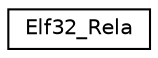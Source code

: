 digraph "Graphical Class Hierarchy"
{
 // LATEX_PDF_SIZE
  edge [fontname="Helvetica",fontsize="10",labelfontname="Helvetica",labelfontsize="10"];
  node [fontname="Helvetica",fontsize="10",shape=record];
  rankdir="LR";
  Node0 [label="Elf32_Rela",height=0.2,width=0.4,color="black", fillcolor="white", style="filled",URL="$structElf32__Rela.html",tooltip=" "];
}
